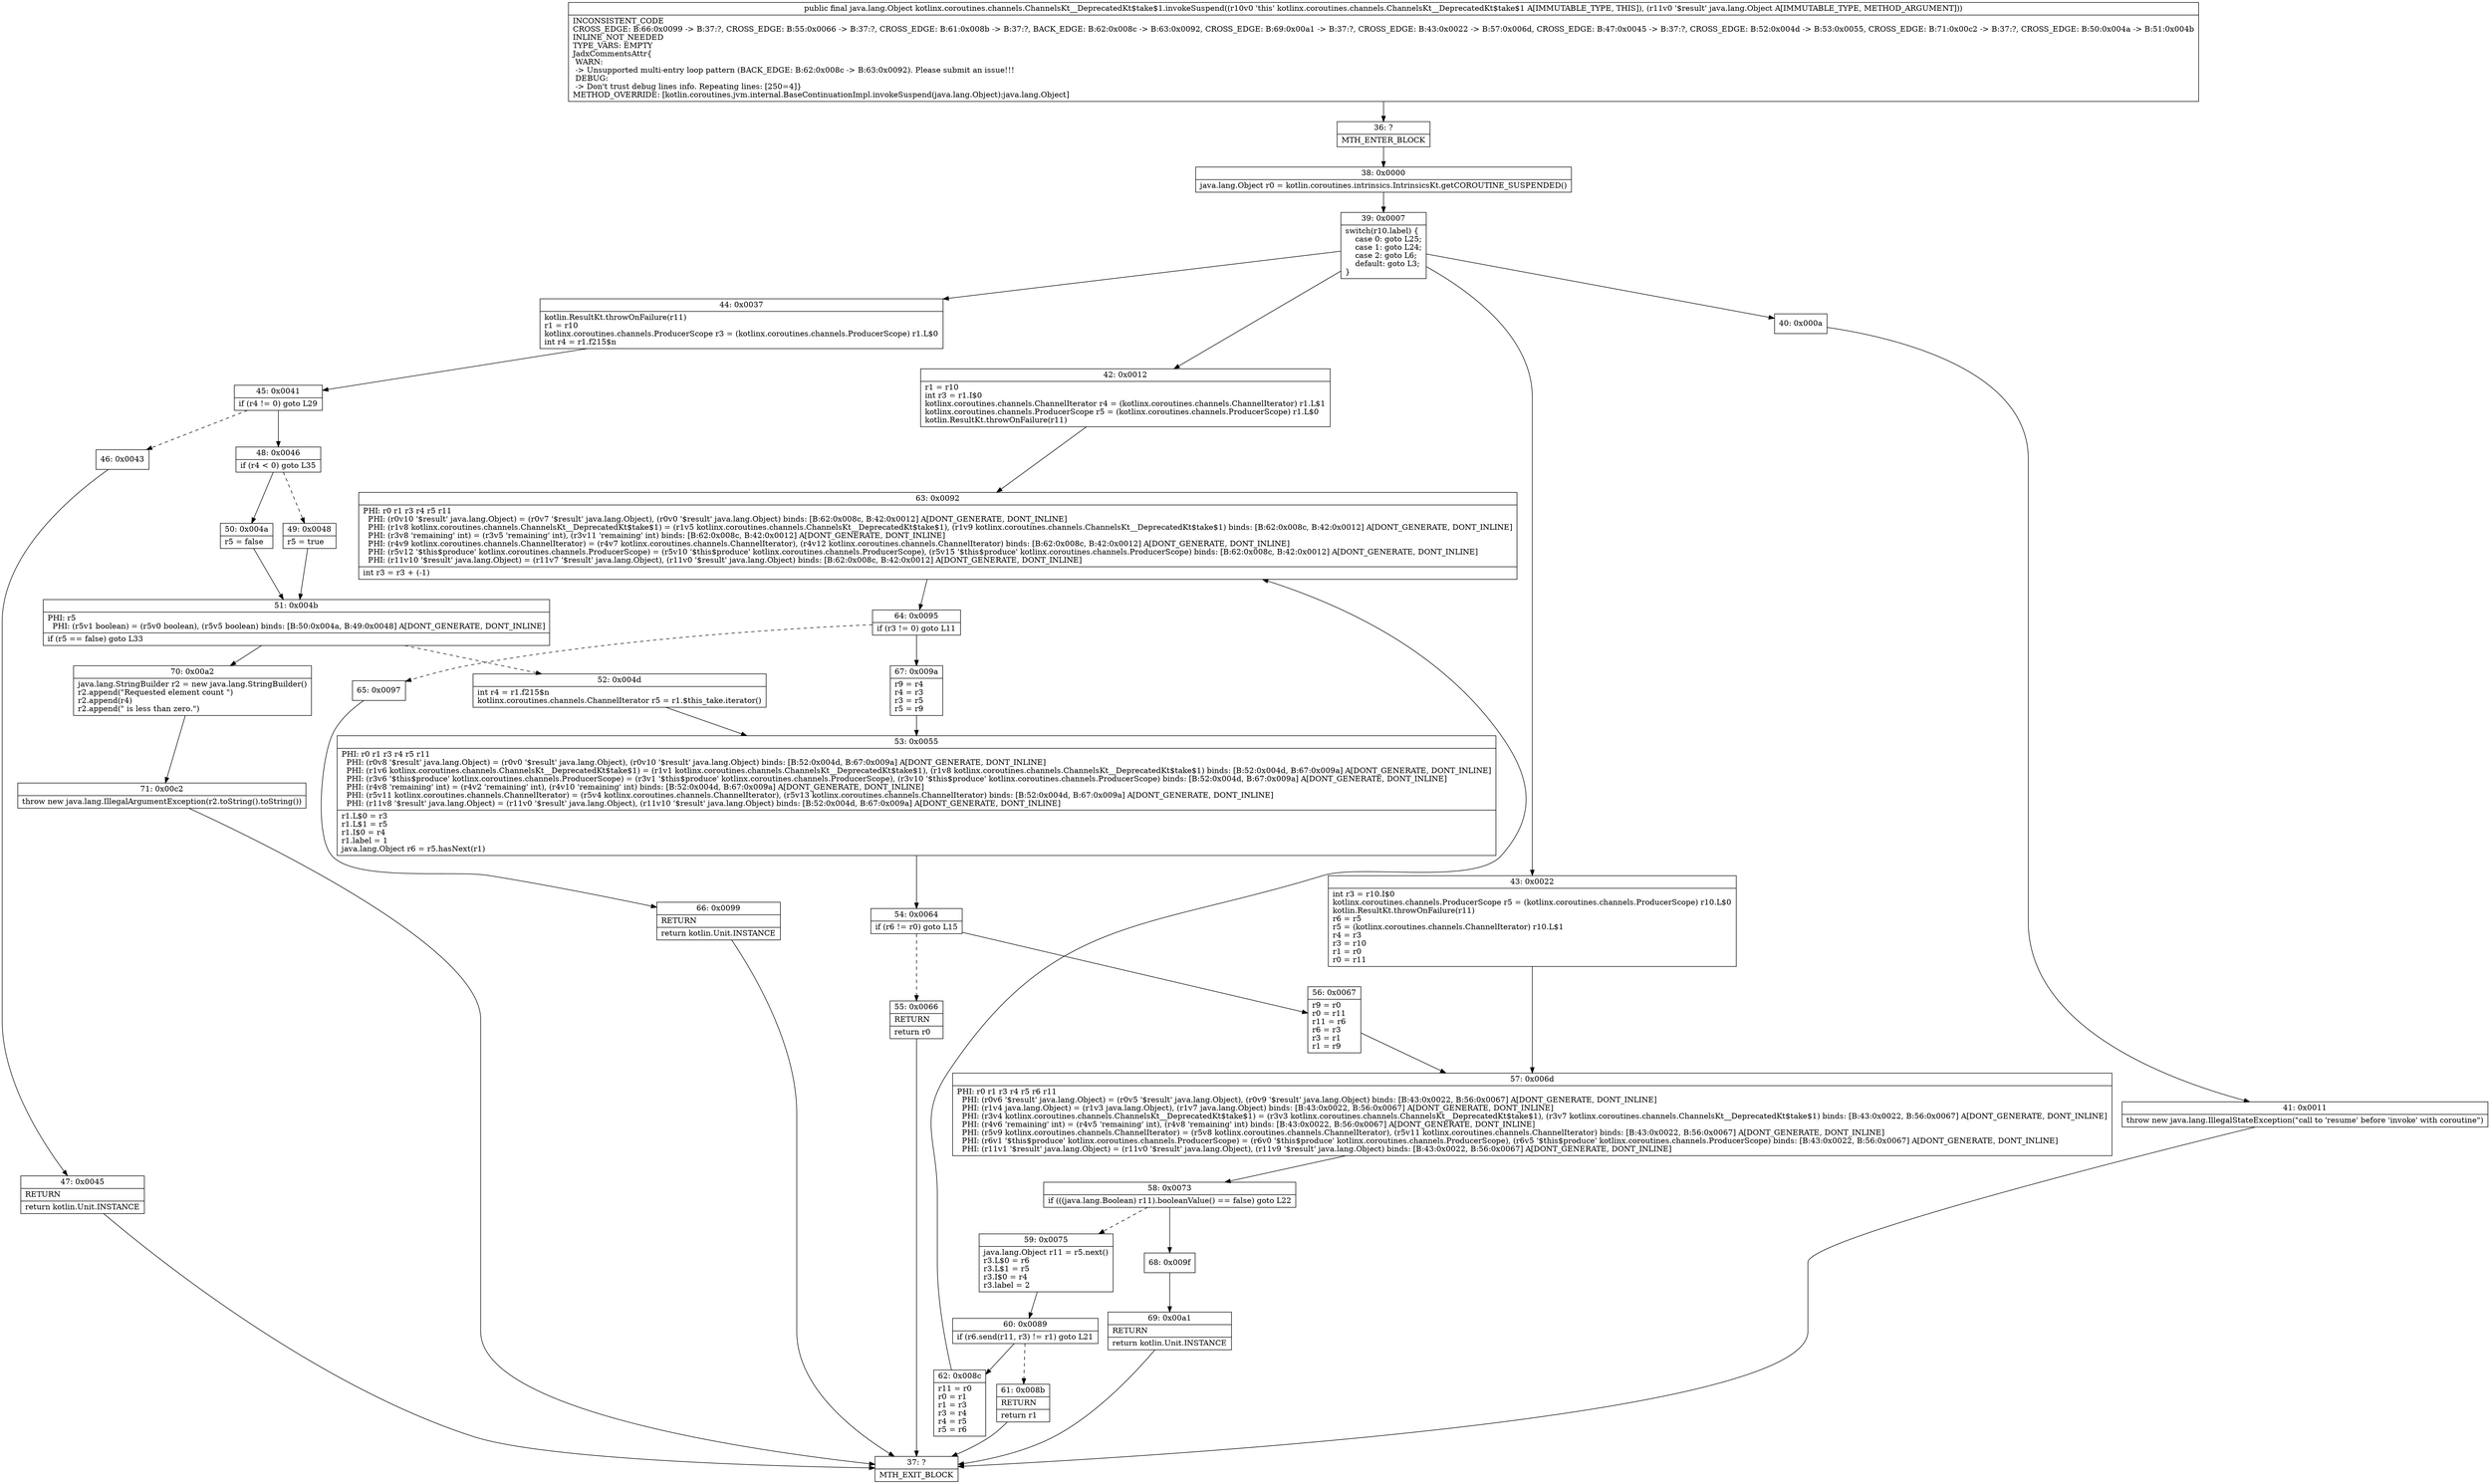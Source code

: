 digraph "CFG forkotlinx.coroutines.channels.ChannelsKt__DeprecatedKt$take$1.invokeSuspend(Ljava\/lang\/Object;)Ljava\/lang\/Object;" {
Node_36 [shape=record,label="{36\:\ ?|MTH_ENTER_BLOCK\l}"];
Node_38 [shape=record,label="{38\:\ 0x0000|java.lang.Object r0 = kotlin.coroutines.intrinsics.IntrinsicsKt.getCOROUTINE_SUSPENDED()\l}"];
Node_39 [shape=record,label="{39\:\ 0x0007|switch(r10.label) \{\l    case 0: goto L25;\l    case 1: goto L24;\l    case 2: goto L6;\l    default: goto L3;\l\}\l}"];
Node_40 [shape=record,label="{40\:\ 0x000a}"];
Node_41 [shape=record,label="{41\:\ 0x0011|throw new java.lang.IllegalStateException(\"call to 'resume' before 'invoke' with coroutine\")\l}"];
Node_37 [shape=record,label="{37\:\ ?|MTH_EXIT_BLOCK\l}"];
Node_42 [shape=record,label="{42\:\ 0x0012|r1 = r10\lint r3 = r1.I$0\lkotlinx.coroutines.channels.ChannelIterator r4 = (kotlinx.coroutines.channels.ChannelIterator) r1.L$1\lkotlinx.coroutines.channels.ProducerScope r5 = (kotlinx.coroutines.channels.ProducerScope) r1.L$0\lkotlin.ResultKt.throwOnFailure(r11)\l}"];
Node_63 [shape=record,label="{63\:\ 0x0092|PHI: r0 r1 r3 r4 r5 r11 \l  PHI: (r0v10 '$result' java.lang.Object) = (r0v7 '$result' java.lang.Object), (r0v0 '$result' java.lang.Object) binds: [B:62:0x008c, B:42:0x0012] A[DONT_GENERATE, DONT_INLINE]\l  PHI: (r1v8 kotlinx.coroutines.channels.ChannelsKt__DeprecatedKt$take$1) = (r1v5 kotlinx.coroutines.channels.ChannelsKt__DeprecatedKt$take$1), (r1v9 kotlinx.coroutines.channels.ChannelsKt__DeprecatedKt$take$1) binds: [B:62:0x008c, B:42:0x0012] A[DONT_GENERATE, DONT_INLINE]\l  PHI: (r3v8 'remaining' int) = (r3v5 'remaining' int), (r3v11 'remaining' int) binds: [B:62:0x008c, B:42:0x0012] A[DONT_GENERATE, DONT_INLINE]\l  PHI: (r4v9 kotlinx.coroutines.channels.ChannelIterator) = (r4v7 kotlinx.coroutines.channels.ChannelIterator), (r4v12 kotlinx.coroutines.channels.ChannelIterator) binds: [B:62:0x008c, B:42:0x0012] A[DONT_GENERATE, DONT_INLINE]\l  PHI: (r5v12 '$this$produce' kotlinx.coroutines.channels.ProducerScope) = (r5v10 '$this$produce' kotlinx.coroutines.channels.ProducerScope), (r5v15 '$this$produce' kotlinx.coroutines.channels.ProducerScope) binds: [B:62:0x008c, B:42:0x0012] A[DONT_GENERATE, DONT_INLINE]\l  PHI: (r11v10 '$result' java.lang.Object) = (r11v7 '$result' java.lang.Object), (r11v0 '$result' java.lang.Object) binds: [B:62:0x008c, B:42:0x0012] A[DONT_GENERATE, DONT_INLINE]\l|int r3 = r3 + (\-1)\l}"];
Node_64 [shape=record,label="{64\:\ 0x0095|if (r3 != 0) goto L11\l}"];
Node_65 [shape=record,label="{65\:\ 0x0097}"];
Node_66 [shape=record,label="{66\:\ 0x0099|RETURN\l|return kotlin.Unit.INSTANCE\l}"];
Node_67 [shape=record,label="{67\:\ 0x009a|r9 = r4\lr4 = r3\lr3 = r5\lr5 = r9\l}"];
Node_53 [shape=record,label="{53\:\ 0x0055|PHI: r0 r1 r3 r4 r5 r11 \l  PHI: (r0v8 '$result' java.lang.Object) = (r0v0 '$result' java.lang.Object), (r0v10 '$result' java.lang.Object) binds: [B:52:0x004d, B:67:0x009a] A[DONT_GENERATE, DONT_INLINE]\l  PHI: (r1v6 kotlinx.coroutines.channels.ChannelsKt__DeprecatedKt$take$1) = (r1v1 kotlinx.coroutines.channels.ChannelsKt__DeprecatedKt$take$1), (r1v8 kotlinx.coroutines.channels.ChannelsKt__DeprecatedKt$take$1) binds: [B:52:0x004d, B:67:0x009a] A[DONT_GENERATE, DONT_INLINE]\l  PHI: (r3v6 '$this$produce' kotlinx.coroutines.channels.ProducerScope) = (r3v1 '$this$produce' kotlinx.coroutines.channels.ProducerScope), (r3v10 '$this$produce' kotlinx.coroutines.channels.ProducerScope) binds: [B:52:0x004d, B:67:0x009a] A[DONT_GENERATE, DONT_INLINE]\l  PHI: (r4v8 'remaining' int) = (r4v2 'remaining' int), (r4v10 'remaining' int) binds: [B:52:0x004d, B:67:0x009a] A[DONT_GENERATE, DONT_INLINE]\l  PHI: (r5v11 kotlinx.coroutines.channels.ChannelIterator) = (r5v4 kotlinx.coroutines.channels.ChannelIterator), (r5v13 kotlinx.coroutines.channels.ChannelIterator) binds: [B:52:0x004d, B:67:0x009a] A[DONT_GENERATE, DONT_INLINE]\l  PHI: (r11v8 '$result' java.lang.Object) = (r11v0 '$result' java.lang.Object), (r11v10 '$result' java.lang.Object) binds: [B:52:0x004d, B:67:0x009a] A[DONT_GENERATE, DONT_INLINE]\l|r1.L$0 = r3\lr1.L$1 = r5\lr1.I$0 = r4\lr1.label = 1\ljava.lang.Object r6 = r5.hasNext(r1)\l}"];
Node_54 [shape=record,label="{54\:\ 0x0064|if (r6 != r0) goto L15\l}"];
Node_55 [shape=record,label="{55\:\ 0x0066|RETURN\l|return r0\l}"];
Node_56 [shape=record,label="{56\:\ 0x0067|r9 = r0\lr0 = r11\lr11 = r6\lr6 = r3\lr3 = r1\lr1 = r9\l}"];
Node_57 [shape=record,label="{57\:\ 0x006d|PHI: r0 r1 r3 r4 r5 r6 r11 \l  PHI: (r0v6 '$result' java.lang.Object) = (r0v5 '$result' java.lang.Object), (r0v9 '$result' java.lang.Object) binds: [B:43:0x0022, B:56:0x0067] A[DONT_GENERATE, DONT_INLINE]\l  PHI: (r1v4 java.lang.Object) = (r1v3 java.lang.Object), (r1v7 java.lang.Object) binds: [B:43:0x0022, B:56:0x0067] A[DONT_GENERATE, DONT_INLINE]\l  PHI: (r3v4 kotlinx.coroutines.channels.ChannelsKt__DeprecatedKt$take$1) = (r3v3 kotlinx.coroutines.channels.ChannelsKt__DeprecatedKt$take$1), (r3v7 kotlinx.coroutines.channels.ChannelsKt__DeprecatedKt$take$1) binds: [B:43:0x0022, B:56:0x0067] A[DONT_GENERATE, DONT_INLINE]\l  PHI: (r4v6 'remaining' int) = (r4v5 'remaining' int), (r4v8 'remaining' int) binds: [B:43:0x0022, B:56:0x0067] A[DONT_GENERATE, DONT_INLINE]\l  PHI: (r5v9 kotlinx.coroutines.channels.ChannelIterator) = (r5v8 kotlinx.coroutines.channels.ChannelIterator), (r5v11 kotlinx.coroutines.channels.ChannelIterator) binds: [B:43:0x0022, B:56:0x0067] A[DONT_GENERATE, DONT_INLINE]\l  PHI: (r6v1 '$this$produce' kotlinx.coroutines.channels.ProducerScope) = (r6v0 '$this$produce' kotlinx.coroutines.channels.ProducerScope), (r6v5 '$this$produce' kotlinx.coroutines.channels.ProducerScope) binds: [B:43:0x0022, B:56:0x0067] A[DONT_GENERATE, DONT_INLINE]\l  PHI: (r11v1 '$result' java.lang.Object) = (r11v0 '$result' java.lang.Object), (r11v9 '$result' java.lang.Object) binds: [B:43:0x0022, B:56:0x0067] A[DONT_GENERATE, DONT_INLINE]\l}"];
Node_58 [shape=record,label="{58\:\ 0x0073|if (((java.lang.Boolean) r11).booleanValue() == false) goto L22\l}"];
Node_59 [shape=record,label="{59\:\ 0x0075|java.lang.Object r11 = r5.next()\lr3.L$0 = r6\lr3.L$1 = r5\lr3.I$0 = r4\lr3.label = 2\l}"];
Node_60 [shape=record,label="{60\:\ 0x0089|if (r6.send(r11, r3) != r1) goto L21\l}"];
Node_61 [shape=record,label="{61\:\ 0x008b|RETURN\l|return r1\l}"];
Node_62 [shape=record,label="{62\:\ 0x008c|r11 = r0\lr0 = r1\lr1 = r3\lr3 = r4\lr4 = r5\lr5 = r6\l}"];
Node_68 [shape=record,label="{68\:\ 0x009f}"];
Node_69 [shape=record,label="{69\:\ 0x00a1|RETURN\l|return kotlin.Unit.INSTANCE\l}"];
Node_43 [shape=record,label="{43\:\ 0x0022|int r3 = r10.I$0\lkotlinx.coroutines.channels.ProducerScope r5 = (kotlinx.coroutines.channels.ProducerScope) r10.L$0\lkotlin.ResultKt.throwOnFailure(r11)\lr6 = r5\lr5 = (kotlinx.coroutines.channels.ChannelIterator) r10.L$1\lr4 = r3\lr3 = r10\lr1 = r0\lr0 = r11\l}"];
Node_44 [shape=record,label="{44\:\ 0x0037|kotlin.ResultKt.throwOnFailure(r11)\lr1 = r10\lkotlinx.coroutines.channels.ProducerScope r3 = (kotlinx.coroutines.channels.ProducerScope) r1.L$0\lint r4 = r1.f215$n\l}"];
Node_45 [shape=record,label="{45\:\ 0x0041|if (r4 != 0) goto L29\l}"];
Node_46 [shape=record,label="{46\:\ 0x0043}"];
Node_47 [shape=record,label="{47\:\ 0x0045|RETURN\l|return kotlin.Unit.INSTANCE\l}"];
Node_48 [shape=record,label="{48\:\ 0x0046|if (r4 \< 0) goto L35\l}"];
Node_49 [shape=record,label="{49\:\ 0x0048|r5 = true\l}"];
Node_51 [shape=record,label="{51\:\ 0x004b|PHI: r5 \l  PHI: (r5v1 boolean) = (r5v0 boolean), (r5v5 boolean) binds: [B:50:0x004a, B:49:0x0048] A[DONT_GENERATE, DONT_INLINE]\l|if (r5 == false) goto L33\l}"];
Node_52 [shape=record,label="{52\:\ 0x004d|int r4 = r1.f215$n\lkotlinx.coroutines.channels.ChannelIterator r5 = r1.$this_take.iterator()\l}"];
Node_70 [shape=record,label="{70\:\ 0x00a2|java.lang.StringBuilder r2 = new java.lang.StringBuilder()\lr2.append(\"Requested element count \")\lr2.append(r4)\lr2.append(\" is less than zero.\")\l}"];
Node_71 [shape=record,label="{71\:\ 0x00c2|throw new java.lang.IllegalArgumentException(r2.toString().toString())\l}"];
Node_50 [shape=record,label="{50\:\ 0x004a|r5 = false\l}"];
MethodNode[shape=record,label="{public final java.lang.Object kotlinx.coroutines.channels.ChannelsKt__DeprecatedKt$take$1.invokeSuspend((r10v0 'this' kotlinx.coroutines.channels.ChannelsKt__DeprecatedKt$take$1 A[IMMUTABLE_TYPE, THIS]), (r11v0 '$result' java.lang.Object A[IMMUTABLE_TYPE, METHOD_ARGUMENT]))  | INCONSISTENT_CODE\lCROSS_EDGE: B:66:0x0099 \-\> B:37:?, CROSS_EDGE: B:55:0x0066 \-\> B:37:?, CROSS_EDGE: B:61:0x008b \-\> B:37:?, BACK_EDGE: B:62:0x008c \-\> B:63:0x0092, CROSS_EDGE: B:69:0x00a1 \-\> B:37:?, CROSS_EDGE: B:43:0x0022 \-\> B:57:0x006d, CROSS_EDGE: B:47:0x0045 \-\> B:37:?, CROSS_EDGE: B:52:0x004d \-\> B:53:0x0055, CROSS_EDGE: B:71:0x00c2 \-\> B:37:?, CROSS_EDGE: B:50:0x004a \-\> B:51:0x004b\lINLINE_NOT_NEEDED\lTYPE_VARS: EMPTY\lJadxCommentsAttr\{\l WARN: \l \-\> Unsupported multi\-entry loop pattern (BACK_EDGE: B:62:0x008c \-\> B:63:0x0092). Please submit an issue!!!\l DEBUG: \l \-\> Don't trust debug lines info. Repeating lines: [250=4]\}\lMETHOD_OVERRIDE: [kotlin.coroutines.jvm.internal.BaseContinuationImpl.invokeSuspend(java.lang.Object):java.lang.Object]\l}"];
MethodNode -> Node_36;Node_36 -> Node_38;
Node_38 -> Node_39;
Node_39 -> Node_40;
Node_39 -> Node_42;
Node_39 -> Node_43;
Node_39 -> Node_44;
Node_40 -> Node_41;
Node_41 -> Node_37;
Node_42 -> Node_63;
Node_63 -> Node_64;
Node_64 -> Node_65[style=dashed];
Node_64 -> Node_67;
Node_65 -> Node_66;
Node_66 -> Node_37;
Node_67 -> Node_53;
Node_53 -> Node_54;
Node_54 -> Node_55[style=dashed];
Node_54 -> Node_56;
Node_55 -> Node_37;
Node_56 -> Node_57;
Node_57 -> Node_58;
Node_58 -> Node_59[style=dashed];
Node_58 -> Node_68;
Node_59 -> Node_60;
Node_60 -> Node_61[style=dashed];
Node_60 -> Node_62;
Node_61 -> Node_37;
Node_62 -> Node_63;
Node_68 -> Node_69;
Node_69 -> Node_37;
Node_43 -> Node_57;
Node_44 -> Node_45;
Node_45 -> Node_46[style=dashed];
Node_45 -> Node_48;
Node_46 -> Node_47;
Node_47 -> Node_37;
Node_48 -> Node_49[style=dashed];
Node_48 -> Node_50;
Node_49 -> Node_51;
Node_51 -> Node_52[style=dashed];
Node_51 -> Node_70;
Node_52 -> Node_53;
Node_70 -> Node_71;
Node_71 -> Node_37;
Node_50 -> Node_51;
}

